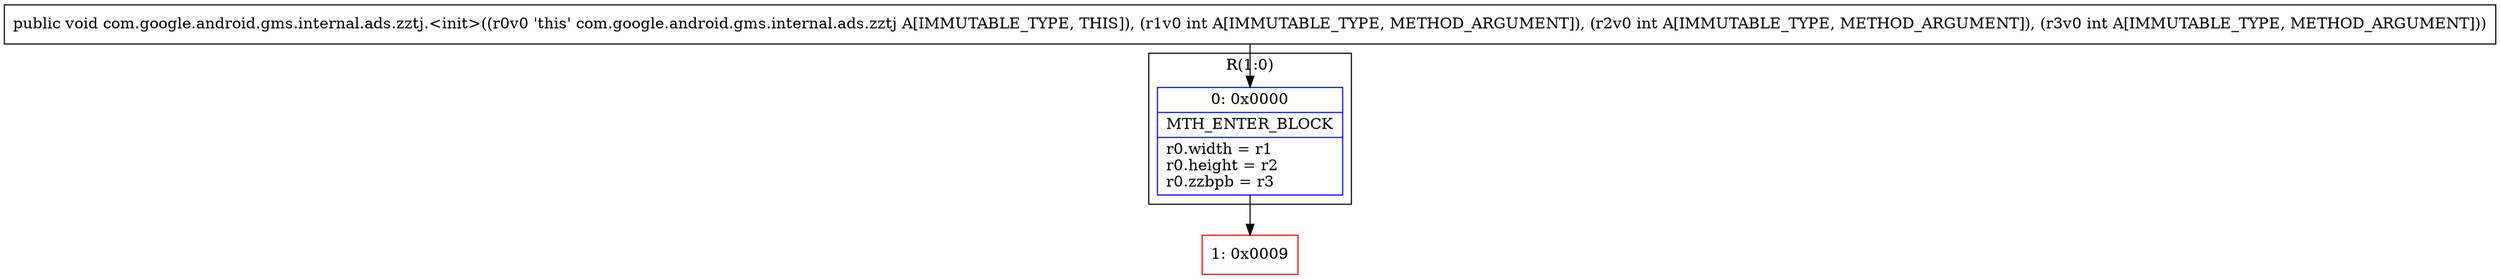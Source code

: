 digraph "CFG forcom.google.android.gms.internal.ads.zztj.\<init\>(III)V" {
subgraph cluster_Region_1454410615 {
label = "R(1:0)";
node [shape=record,color=blue];
Node_0 [shape=record,label="{0\:\ 0x0000|MTH_ENTER_BLOCK\l|r0.width = r1\lr0.height = r2\lr0.zzbpb = r3\l}"];
}
Node_1 [shape=record,color=red,label="{1\:\ 0x0009}"];
MethodNode[shape=record,label="{public void com.google.android.gms.internal.ads.zztj.\<init\>((r0v0 'this' com.google.android.gms.internal.ads.zztj A[IMMUTABLE_TYPE, THIS]), (r1v0 int A[IMMUTABLE_TYPE, METHOD_ARGUMENT]), (r2v0 int A[IMMUTABLE_TYPE, METHOD_ARGUMENT]), (r3v0 int A[IMMUTABLE_TYPE, METHOD_ARGUMENT])) }"];
MethodNode -> Node_0;
Node_0 -> Node_1;
}

